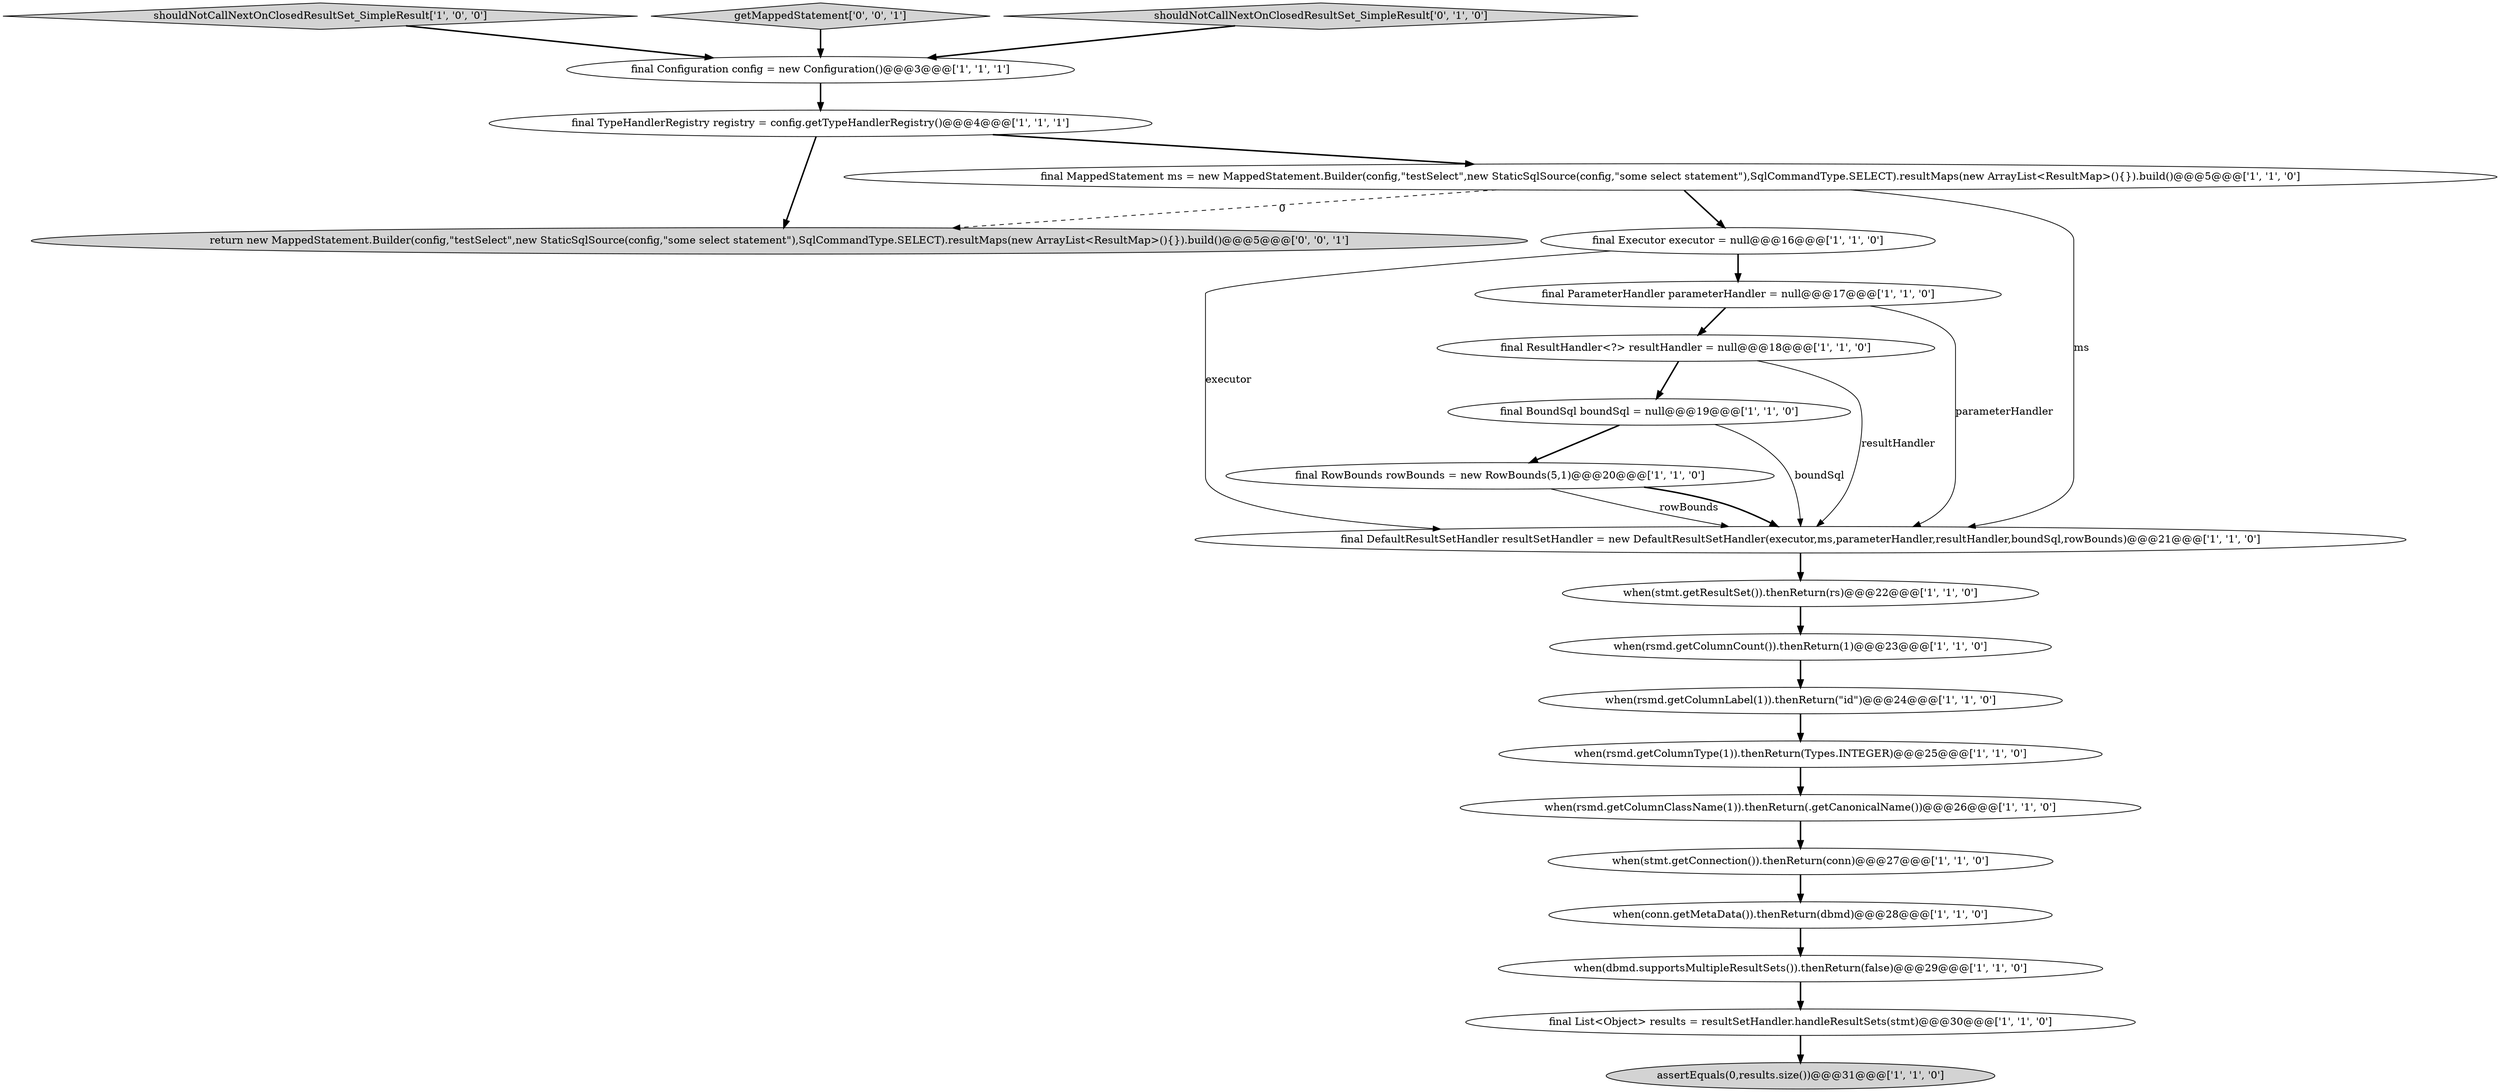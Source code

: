 digraph {
0 [style = filled, label = "when(rsmd.getColumnType(1)).thenReturn(Types.INTEGER)@@@25@@@['1', '1', '0']", fillcolor = white, shape = ellipse image = "AAA0AAABBB1BBB"];
13 [style = filled, label = "assertEquals(0,results.size())@@@31@@@['1', '1', '0']", fillcolor = lightgray, shape = ellipse image = "AAA0AAABBB1BBB"];
18 [style = filled, label = "when(dbmd.supportsMultipleResultSets()).thenReturn(false)@@@29@@@['1', '1', '0']", fillcolor = white, shape = ellipse image = "AAA0AAABBB1BBB"];
17 [style = filled, label = "when(stmt.getConnection()).thenReturn(conn)@@@27@@@['1', '1', '0']", fillcolor = white, shape = ellipse image = "AAA0AAABBB1BBB"];
4 [style = filled, label = "shouldNotCallNextOnClosedResultSet_SimpleResult['1', '0', '0']", fillcolor = lightgray, shape = diamond image = "AAA0AAABBB1BBB"];
7 [style = filled, label = "final BoundSql boundSql = null@@@19@@@['1', '1', '0']", fillcolor = white, shape = ellipse image = "AAA0AAABBB1BBB"];
8 [style = filled, label = "final RowBounds rowBounds = new RowBounds(5,1)@@@20@@@['1', '1', '0']", fillcolor = white, shape = ellipse image = "AAA0AAABBB1BBB"];
9 [style = filled, label = "final Executor executor = null@@@16@@@['1', '1', '0']", fillcolor = white, shape = ellipse image = "AAA0AAABBB1BBB"];
15 [style = filled, label = "final TypeHandlerRegistry registry = config.getTypeHandlerRegistry()@@@4@@@['1', '1', '1']", fillcolor = white, shape = ellipse image = "AAA0AAABBB1BBB"];
22 [style = filled, label = "return new MappedStatement.Builder(config,\"testSelect\",new StaticSqlSource(config,\"some select statement\"),SqlCommandType.SELECT).resultMaps(new ArrayList<ResultMap>(){}).build()@@@5@@@['0', '0', '1']", fillcolor = lightgray, shape = ellipse image = "AAA0AAABBB3BBB"];
1 [style = filled, label = "when(rsmd.getColumnClassName(1)).thenReturn(.getCanonicalName())@@@26@@@['1', '1', '0']", fillcolor = white, shape = ellipse image = "AAA0AAABBB1BBB"];
14 [style = filled, label = "final ResultHandler<?> resultHandler = null@@@18@@@['1', '1', '0']", fillcolor = white, shape = ellipse image = "AAA0AAABBB1BBB"];
16 [style = filled, label = "when(stmt.getResultSet()).thenReturn(rs)@@@22@@@['1', '1', '0']", fillcolor = white, shape = ellipse image = "AAA0AAABBB1BBB"];
3 [style = filled, label = "when(rsmd.getColumnLabel(1)).thenReturn(\"id\")@@@24@@@['1', '1', '0']", fillcolor = white, shape = ellipse image = "AAA0AAABBB1BBB"];
10 [style = filled, label = "final DefaultResultSetHandler resultSetHandler = new DefaultResultSetHandler(executor,ms,parameterHandler,resultHandler,boundSql,rowBounds)@@@21@@@['1', '1', '0']", fillcolor = white, shape = ellipse image = "AAA0AAABBB1BBB"];
6 [style = filled, label = "final ParameterHandler parameterHandler = null@@@17@@@['1', '1', '0']", fillcolor = white, shape = ellipse image = "AAA0AAABBB1BBB"];
21 [style = filled, label = "getMappedStatement['0', '0', '1']", fillcolor = lightgray, shape = diamond image = "AAA0AAABBB3BBB"];
12 [style = filled, label = "when(conn.getMetaData()).thenReturn(dbmd)@@@28@@@['1', '1', '0']", fillcolor = white, shape = ellipse image = "AAA0AAABBB1BBB"];
19 [style = filled, label = "final Configuration config = new Configuration()@@@3@@@['1', '1', '1']", fillcolor = white, shape = ellipse image = "AAA0AAABBB1BBB"];
11 [style = filled, label = "when(rsmd.getColumnCount()).thenReturn(1)@@@23@@@['1', '1', '0']", fillcolor = white, shape = ellipse image = "AAA0AAABBB1BBB"];
20 [style = filled, label = "shouldNotCallNextOnClosedResultSet_SimpleResult['0', '1', '0']", fillcolor = lightgray, shape = diamond image = "AAA0AAABBB2BBB"];
2 [style = filled, label = "final List<Object> results = resultSetHandler.handleResultSets(stmt)@@@30@@@['1', '1', '0']", fillcolor = white, shape = ellipse image = "AAA0AAABBB1BBB"];
5 [style = filled, label = "final MappedStatement ms = new MappedStatement.Builder(config,\"testSelect\",new StaticSqlSource(config,\"some select statement\"),SqlCommandType.SELECT).resultMaps(new ArrayList<ResultMap>(){}).build()@@@5@@@['1', '1', '0']", fillcolor = white, shape = ellipse image = "AAA0AAABBB1BBB"];
10->16 [style = bold, label=""];
5->22 [style = dashed, label="0"];
11->3 [style = bold, label=""];
14->7 [style = bold, label=""];
14->10 [style = solid, label="resultHandler"];
7->8 [style = bold, label=""];
18->2 [style = bold, label=""];
2->13 [style = bold, label=""];
19->15 [style = bold, label=""];
17->12 [style = bold, label=""];
5->10 [style = solid, label="ms"];
15->22 [style = bold, label=""];
5->9 [style = bold, label=""];
0->1 [style = bold, label=""];
20->19 [style = bold, label=""];
9->6 [style = bold, label=""];
9->10 [style = solid, label="executor"];
21->19 [style = bold, label=""];
6->14 [style = bold, label=""];
4->19 [style = bold, label=""];
3->0 [style = bold, label=""];
1->17 [style = bold, label=""];
7->10 [style = solid, label="boundSql"];
12->18 [style = bold, label=""];
15->5 [style = bold, label=""];
8->10 [style = solid, label="rowBounds"];
16->11 [style = bold, label=""];
8->10 [style = bold, label=""];
6->10 [style = solid, label="parameterHandler"];
}
